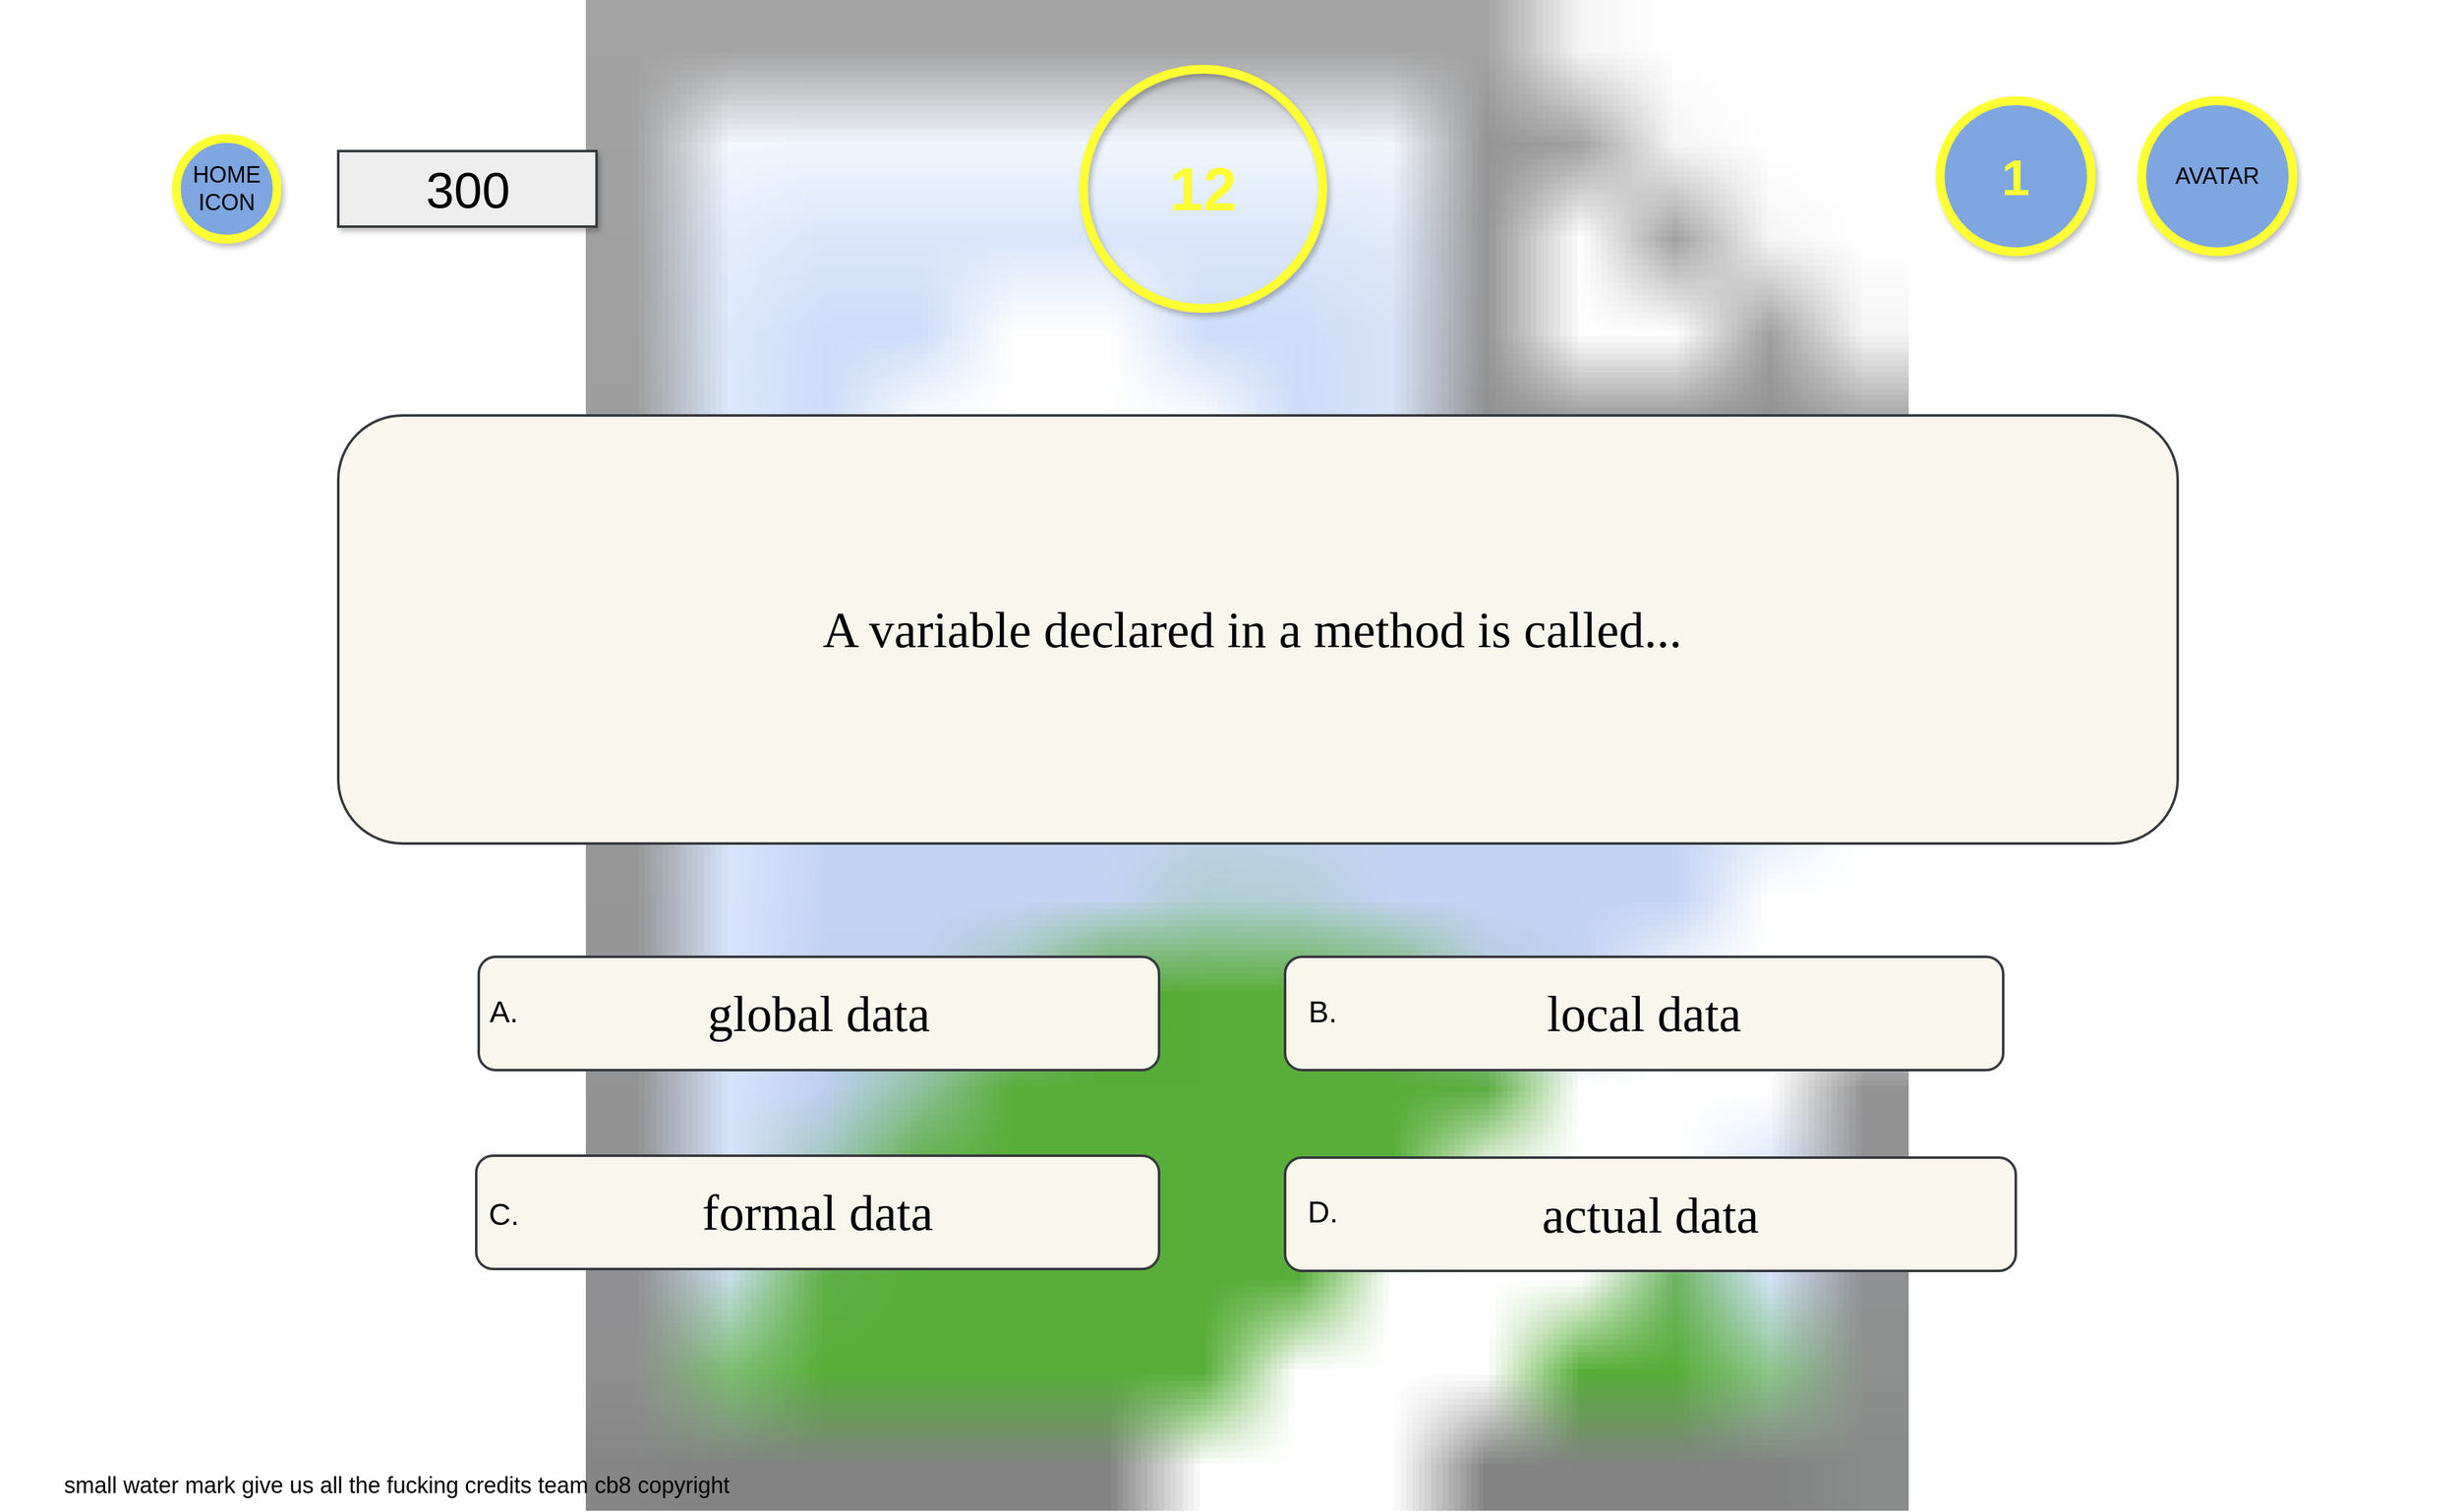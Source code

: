 <mxfile version="12.2.0" type="device" pages="1"><diagram id="QZPwXVN5u-O6jg0gxeVl" name="Page-1"><mxGraphModel dx="2926" dy="998" grid="1" gridSize="10" guides="1" tooltips="1" connect="1" arrows="1" fold="1" page="1" pageScale="1" pageWidth="850" pageHeight="1100" backgroundImage="{&quot;src&quot;:&quot;https://wallpapercave.com/wp/ZQXE9wI.jpg&quot;,&quot;width&quot;:&quot;1920&quot;,&quot;height&quot;:&quot;1200&quot;}" math="0" shadow="0"><root><mxCell id="0"/><mxCell id="1" parent="0"/><mxCell id="2mPv9C0voS0yo1IWcR9w-13" value="&lt;font style=&quot;font-size: 18px&quot;&gt;small water mark give us all the fucking credits team cb8 copyright&lt;/font&gt;" style="text;html=1;strokeColor=none;fillColor=none;align=center;verticalAlign=middle;whiteSpace=wrap;rounded=0;opacity=60;shadow=0;comic=0;" vertex="1" parent="1"><mxGeometry x="-30" y="1170" width="630" height="20" as="geometry"/></mxCell><mxCell id="2mPv9C0voS0yo1IWcR9w-45" value="&lt;font style=&quot;font-size: 40px&quot; face=&quot;Lucida Console&quot;&gt;A variable declared in a method is called...&amp;nbsp;&lt;/font&gt;" style="rounded=1;whiteSpace=wrap;html=1;shadow=0;comic=0;strokeWidth=2;fillColor=#f9f7ed;strokeColor=#36393d;fontFamily=ROBOTO;" vertex="1" parent="1"><mxGeometry x="238.5" y="330" width="1460" height="340" as="geometry"/></mxCell><mxCell id="2mPv9C0voS0yo1IWcR9w-46" value="&lt;span style=&quot;font-size: 40px&quot;&gt;&lt;font face=&quot;Lucida Console&quot;&gt;global data&lt;/font&gt;&lt;/span&gt;" style="rounded=1;whiteSpace=wrap;html=1;shadow=0;comic=0;strokeColor=#36393d;strokeWidth=2;fillColor=#f9f7ed;" vertex="1" parent="1"><mxGeometry x="350" y="760" width="540" height="90" as="geometry"/></mxCell><mxCell id="2mPv9C0voS0yo1IWcR9w-47" value="&lt;font style=&quot;font-size: 40px&quot; face=&quot;Lucida Console&quot;&gt;local data&lt;/font&gt;" style="rounded=1;whiteSpace=wrap;html=1;shadow=0;comic=0;strokeColor=#36393d;strokeWidth=2;fillColor=#f9f7ed;" vertex="1" parent="1"><mxGeometry x="990" y="760" width="570" height="90" as="geometry"/></mxCell><mxCell id="2mPv9C0voS0yo1IWcR9w-48" value="&lt;span style=&quot;font-size: 40px&quot;&gt;&lt;font face=&quot;Lucida Console&quot;&gt;formal data&lt;/font&gt;&lt;/span&gt;" style="rounded=1;whiteSpace=wrap;html=1;shadow=0;comic=0;strokeColor=#36393d;strokeWidth=2;fillColor=#f9f7ed;" vertex="1" parent="1"><mxGeometry x="348" y="918" width="542" height="90" as="geometry"/></mxCell><mxCell id="2mPv9C0voS0yo1IWcR9w-49" value="&lt;span style=&quot;font-size: 40px&quot;&gt;&lt;font face=&quot;Lucida Console&quot;&gt;actual data&lt;/font&gt;&lt;/span&gt;" style="rounded=1;whiteSpace=wrap;html=1;shadow=0;comic=0;strokeColor=#36393d;strokeWidth=2;fillColor=#f9f7ed;" vertex="1" parent="1"><mxGeometry x="990" y="919.5" width="580" height="90" as="geometry"/></mxCell><mxCell id="2mPv9C0voS0yo1IWcR9w-50" value="&lt;font style=&quot;font-size: 48px&quot; color=&quot;#ffff33&quot;&gt;&lt;b&gt;12&lt;/b&gt;&lt;/font&gt;" style="ellipse;whiteSpace=wrap;html=1;aspect=fixed;rounded=0;shadow=1;comic=0;strokeColor=#FFFF33;strokeWidth=7;fillColor=none;" vertex="1" parent="1"><mxGeometry x="830" y="55" width="190" height="190" as="geometry"/></mxCell><mxCell id="2mPv9C0voS0yo1IWcR9w-51" value="&lt;font style=&quot;font-size: 24px&quot;&gt;A.&lt;/font&gt;" style="text;html=1;strokeColor=none;fillColor=none;align=center;verticalAlign=middle;whiteSpace=wrap;rounded=0;shadow=0;comic=0;" vertex="1" parent="1"><mxGeometry x="350" y="794" width="40" height="20" as="geometry"/></mxCell><mxCell id="2mPv9C0voS0yo1IWcR9w-59" value="&lt;font style=&quot;font-size: 24px&quot;&gt;B.&lt;/font&gt;" style="text;html=1;strokeColor=none;fillColor=none;align=center;verticalAlign=middle;whiteSpace=wrap;rounded=0;shadow=0;comic=0;" vertex="1" parent="1"><mxGeometry x="1000" y="793.5" width="40" height="21" as="geometry"/></mxCell><mxCell id="2mPv9C0voS0yo1IWcR9w-62" value="&lt;span style=&quot;font-size: 24px&quot;&gt;C.&lt;/span&gt;" style="text;html=1;strokeColor=none;fillColor=none;align=center;verticalAlign=middle;whiteSpace=wrap;rounded=0;shadow=0;comic=0;" vertex="1" parent="1"><mxGeometry x="350" y="954.5" width="40" height="20" as="geometry"/></mxCell><mxCell id="2mPv9C0voS0yo1IWcR9w-63" value="&lt;span style=&quot;font-size: 24px&quot;&gt;D.&lt;/span&gt;" style="text;html=1;strokeColor=none;fillColor=none;align=center;verticalAlign=middle;whiteSpace=wrap;rounded=0;shadow=0;comic=0;" vertex="1" parent="1"><mxGeometry x="1000" y="945" width="40" height="36" as="geometry"/></mxCell><mxCell id="2mPv9C0voS0yo1IWcR9w-66" value="&lt;font style=&quot;font-size: 18px&quot;&gt;HOME&lt;br&gt;ICON&lt;/font&gt;" style="ellipse;whiteSpace=wrap;html=1;aspect=fixed;rounded=0;shadow=1;comic=0;strokeColor=#FFFF33;strokeWidth=7;fillColor=#7EA6E0;" vertex="1" parent="1"><mxGeometry x="110" y="110" width="80" height="80" as="geometry"/></mxCell><mxCell id="2mPv9C0voS0yo1IWcR9w-75" value="&lt;font style=&quot;font-size: 40px&quot;&gt;300&lt;/font&gt;" style="rounded=0;whiteSpace=wrap;html=1;shadow=1;comic=0;strokeColor=#36393d;strokeWidth=2;fillColor=#eeeeee;" vertex="1" parent="1"><mxGeometry x="238.5" y="120" width="205" height="60" as="geometry"/></mxCell><mxCell id="2mPv9C0voS0yo1IWcR9w-77" value="&lt;font style=&quot;font-size: 18px&quot;&gt;AVATAR&lt;/font&gt;" style="ellipse;whiteSpace=wrap;html=1;aspect=fixed;rounded=0;shadow=1;comic=0;strokeColor=#FFFF33;strokeWidth=7;fillColor=#7EA6E0;" vertex="1" parent="1"><mxGeometry x="1670" y="80" width="120" height="120" as="geometry"/></mxCell><mxCell id="2mPv9C0voS0yo1IWcR9w-78" value="&lt;font style=&quot;font-size: 40px&quot; color=&quot;#ffff33&quot;&gt;&lt;b&gt;1&lt;/b&gt;&lt;/font&gt;" style="ellipse;whiteSpace=wrap;html=1;aspect=fixed;rounded=0;shadow=1;comic=0;strokeColor=#FFFF33;strokeWidth=7;fillColor=#7EA6E0;" vertex="1" parent="1"><mxGeometry x="1510" y="80" width="120" height="120" as="geometry"/></mxCell></root></mxGraphModel></diagram></mxfile>